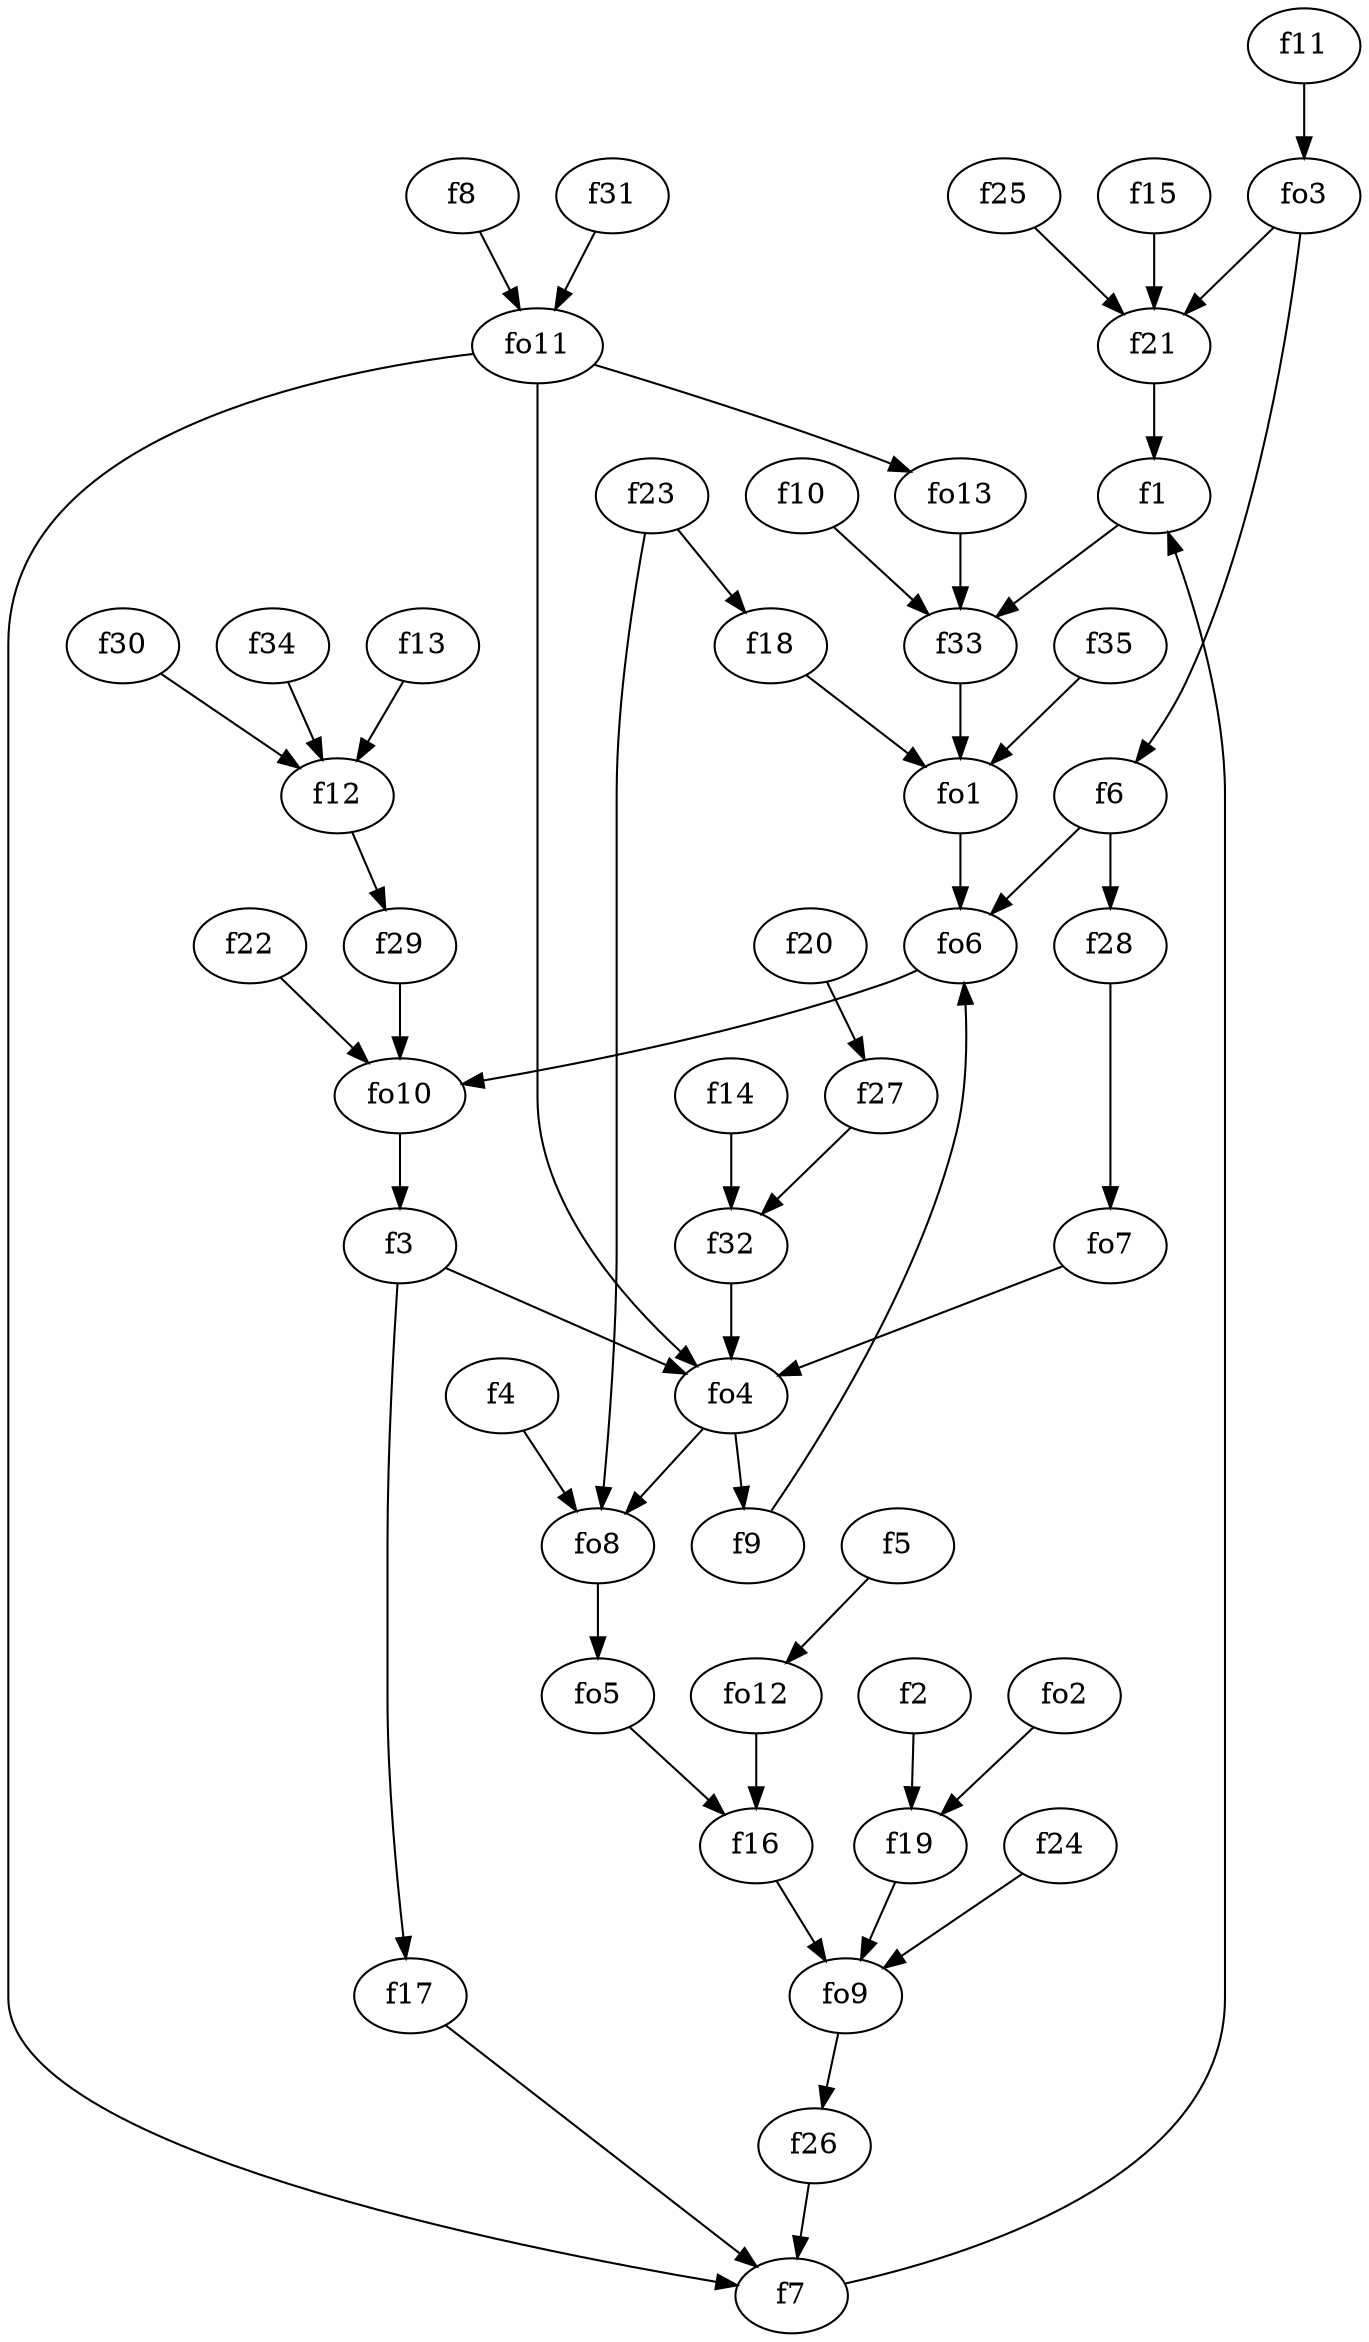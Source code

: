 strict digraph  {
f1;
f2;
f3;
f4;
f5;
f6;
f7;
f8;
f9;
f10;
f11;
f12;
f13;
f14;
f15;
f16;
f17;
f18;
f19;
f20;
f21;
f22;
f23;
f24;
f25;
f26;
f27;
f28;
f29;
f30;
f31;
f32;
f33;
f34;
f35;
fo1;
fo2;
fo3;
fo4;
fo5;
fo6;
fo7;
fo8;
fo9;
fo10;
fo11;
fo12;
fo13;
f1 -> f33  [weight=2];
f2 -> f19  [weight=2];
f3 -> fo4  [weight=2];
f3 -> f17  [weight=2];
f4 -> fo8  [weight=2];
f5 -> fo12  [weight=2];
f6 -> fo6  [weight=2];
f6 -> f28  [weight=2];
f7 -> f1  [weight=2];
f8 -> fo11  [weight=2];
f9 -> fo6  [weight=2];
f10 -> f33  [weight=2];
f11 -> fo3  [weight=2];
f12 -> f29  [weight=2];
f13 -> f12  [weight=2];
f14 -> f32  [weight=2];
f15 -> f21  [weight=2];
f16 -> fo9  [weight=2];
f17 -> f7  [weight=2];
f18 -> fo1  [weight=2];
f19 -> fo9  [weight=2];
f20 -> f27  [weight=2];
f21 -> f1  [weight=2];
f22 -> fo10  [weight=2];
f23 -> fo8  [weight=2];
f23 -> f18  [weight=2];
f24 -> fo9  [weight=2];
f25 -> f21  [weight=2];
f26 -> f7  [weight=2];
f27 -> f32  [weight=2];
f28 -> fo7  [weight=2];
f29 -> fo10  [weight=2];
f30 -> f12  [weight=2];
f31 -> fo11  [weight=2];
f32 -> fo4  [weight=2];
f33 -> fo1  [weight=2];
f34 -> f12  [weight=2];
f35 -> fo1  [weight=2];
fo1 -> fo6  [weight=2];
fo2 -> f19  [weight=2];
fo3 -> f6  [weight=2];
fo3 -> f21  [weight=2];
fo4 -> f9  [weight=2];
fo4 -> fo8  [weight=2];
fo5 -> f16  [weight=2];
fo6 -> fo10  [weight=2];
fo7 -> fo4  [weight=2];
fo8 -> fo5  [weight=2];
fo9 -> f26  [weight=2];
fo10 -> f3  [weight=2];
fo11 -> fo4  [weight=2];
fo11 -> fo13  [weight=2];
fo11 -> f7  [weight=2];
fo12 -> f16  [weight=2];
fo13 -> f33  [weight=2];
}
